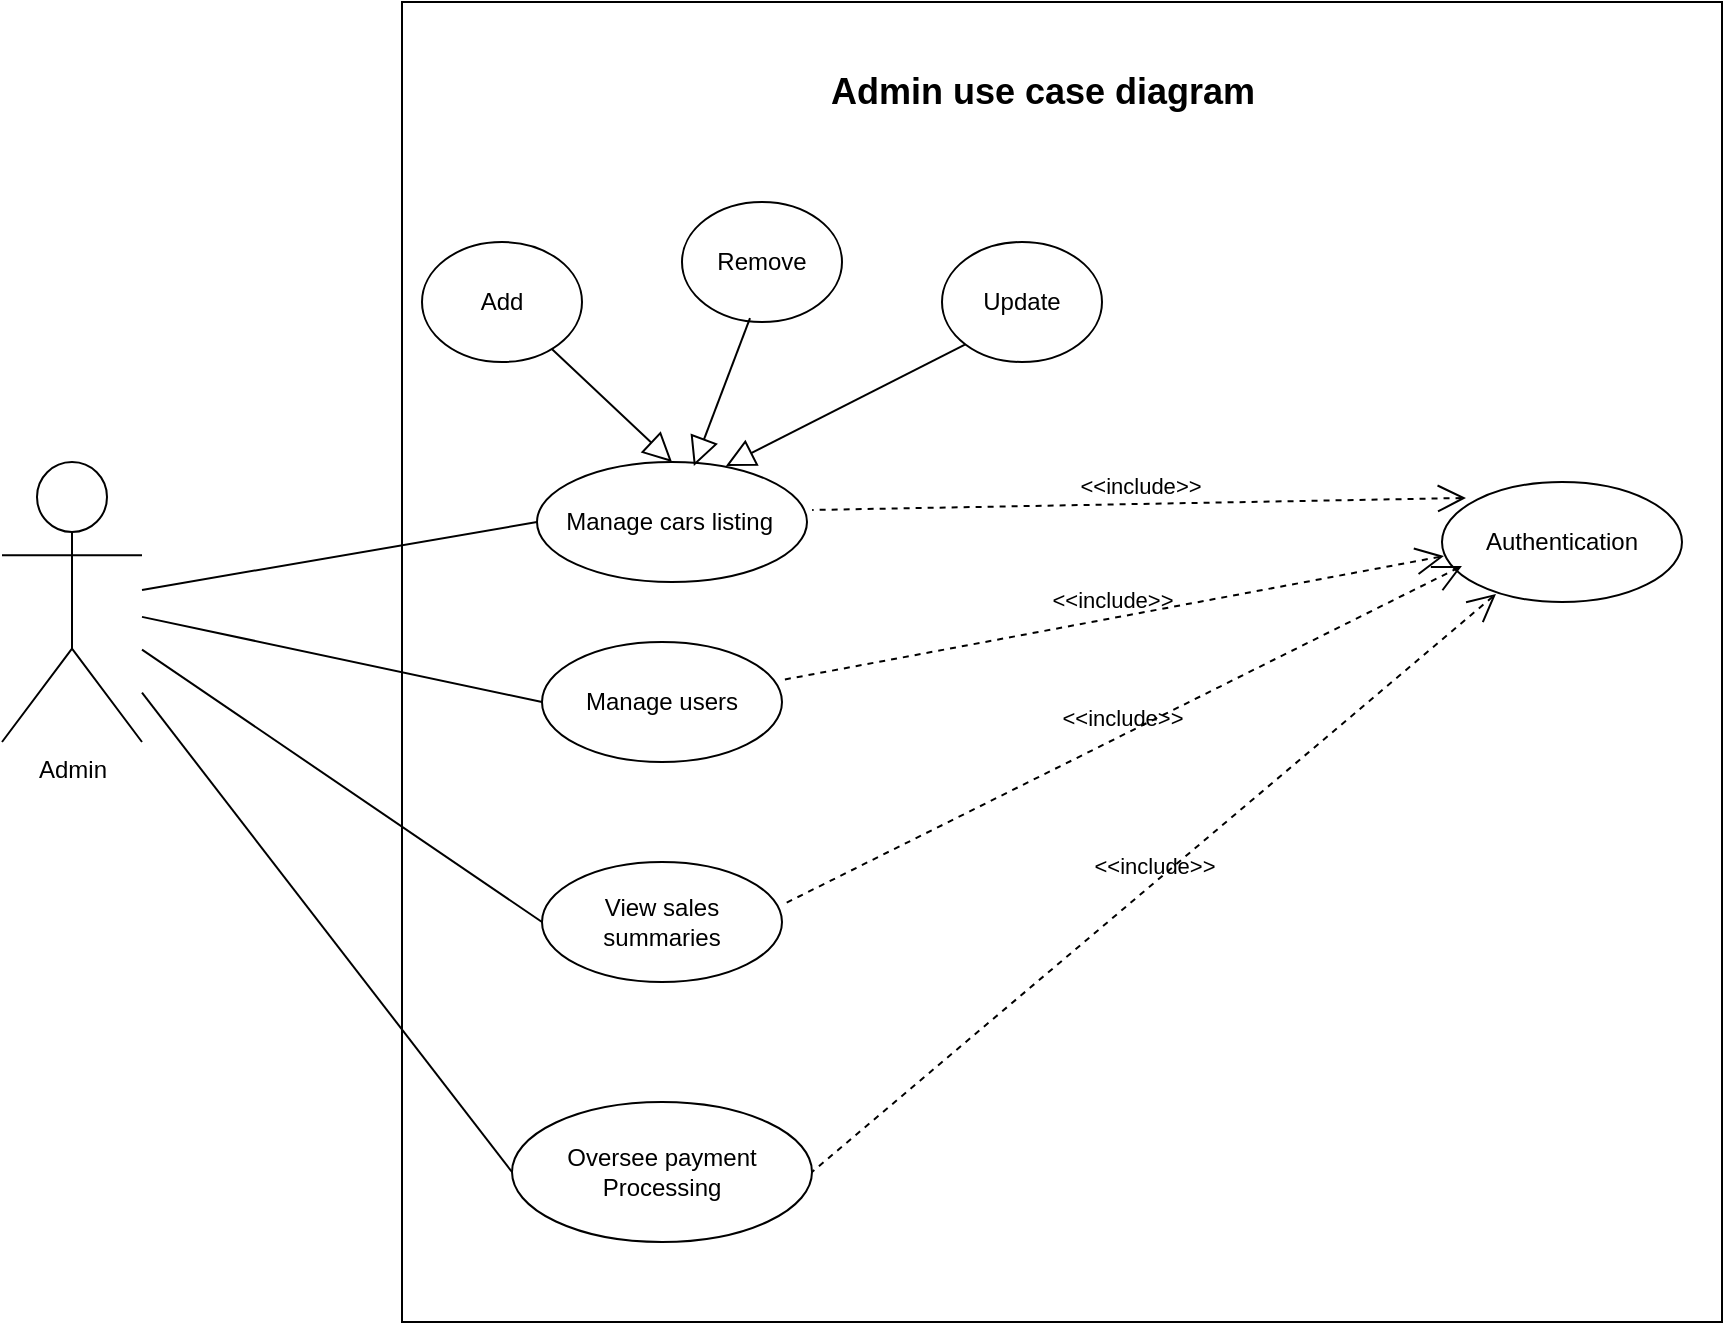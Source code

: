 <mxfile>
    <diagram name="Page-1" id="Hl0nem4dIOny1nYZZMhr">
        <mxGraphModel dx="1768" dy="564" grid="1" gridSize="10" guides="1" tooltips="1" connect="1" arrows="1" fold="1" page="1" pageScale="1" pageWidth="850" pageHeight="1100" math="0" shadow="0">
            <root>
                <mxCell id="0"/>
                <mxCell id="1" parent="0"/>
                <mxCell id="R1y9XJ3Q8lprdGOqnd8L-1" value="" style="whiteSpace=wrap;html=1;aspect=fixed;" parent="1" vertex="1">
                    <mxGeometry x="90" y="150" width="660" height="660" as="geometry"/>
                </mxCell>
                <mxCell id="R1y9XJ3Q8lprdGOqnd8L-10" value="Admin" style="shape=umlActor;html=1;verticalLabelPosition=bottom;verticalAlign=top;align=center;" parent="1" vertex="1">
                    <mxGeometry x="-110" y="380" width="70" height="140" as="geometry"/>
                </mxCell>
                <mxCell id="R1y9XJ3Q8lprdGOqnd8L-11" value="&lt;span style=&quot;font-weight: normal;&quot;&gt;Authentication&lt;/span&gt;" style="shape=ellipse;html=1;strokeWidth=1;fontStyle=1;whiteSpace=wrap;align=center;perimeter=ellipsePerimeter;" parent="1" vertex="1">
                    <mxGeometry x="610" y="390" width="120" height="60" as="geometry"/>
                </mxCell>
                <mxCell id="R1y9XJ3Q8lprdGOqnd8L-12" value="&lt;span style=&quot;font-weight: normal;&quot;&gt;Manage users&lt;/span&gt;" style="shape=ellipse;html=1;strokeWidth=1;fontStyle=1;whiteSpace=wrap;align=center;perimeter=ellipsePerimeter;" parent="1" vertex="1">
                    <mxGeometry x="160" y="470" width="120" height="60" as="geometry"/>
                </mxCell>
                <mxCell id="R1y9XJ3Q8lprdGOqnd8L-13" value="&lt;span style=&quot;font-weight: normal;&quot;&gt;View sales summaries&lt;/span&gt;" style="shape=ellipse;html=1;strokeWidth=1;fontStyle=1;whiteSpace=wrap;align=center;perimeter=ellipsePerimeter;" parent="1" vertex="1">
                    <mxGeometry x="160" y="580" width="120" height="60" as="geometry"/>
                </mxCell>
                <mxCell id="R1y9XJ3Q8lprdGOqnd8L-14" value="&lt;span style=&quot;font-weight: normal;&quot;&gt;Oversee payment Processing&lt;/span&gt;" style="shape=ellipse;html=1;strokeWidth=1;fontStyle=1;whiteSpace=wrap;align=center;perimeter=ellipsePerimeter;" parent="1" vertex="1">
                    <mxGeometry x="145" y="700" width="150" height="70" as="geometry"/>
                </mxCell>
                <mxCell id="R1y9XJ3Q8lprdGOqnd8L-22" value="&amp;lt;&amp;lt;include&amp;gt;&amp;gt;" style="edgeStyle=none;html=1;startArrow=open;endArrow=none;startSize=12;verticalAlign=bottom;dashed=1;labelBackgroundColor=none;rounded=0;exitX=0.008;exitY=0.617;exitDx=0;exitDy=0;exitPerimeter=0;" parent="1" source="R1y9XJ3Q8lprdGOqnd8L-11" edge="1">
                    <mxGeometry width="160" relative="1" as="geometry">
                        <mxPoint x="410" y="480" as="sourcePoint"/>
                        <mxPoint x="280" y="489" as="targetPoint"/>
                    </mxGeometry>
                </mxCell>
                <mxCell id="R1y9XJ3Q8lprdGOqnd8L-23" value="&amp;lt;&amp;lt;include&amp;gt;&amp;gt;" style="edgeStyle=none;html=1;startArrow=open;endArrow=none;startSize=12;verticalAlign=bottom;dashed=1;labelBackgroundColor=none;rounded=0;entryX=1;entryY=0.5;entryDx=0;entryDy=0;exitX=0.225;exitY=0.933;exitDx=0;exitDy=0;exitPerimeter=0;" parent="1" source="R1y9XJ3Q8lprdGOqnd8L-11" target="R1y9XJ3Q8lprdGOqnd8L-14" edge="1">
                    <mxGeometry x="0.001" width="160" relative="1" as="geometry">
                        <mxPoint x="390" y="650" as="sourcePoint"/>
                        <mxPoint x="540" y="480" as="targetPoint"/>
                        <mxPoint as="offset"/>
                    </mxGeometry>
                </mxCell>
                <mxCell id="R1y9XJ3Q8lprdGOqnd8L-24" value="&amp;lt;&amp;lt;include&amp;gt;&amp;gt;" style="edgeStyle=none;html=1;startArrow=open;endArrow=none;startSize=12;verticalAlign=bottom;dashed=1;labelBackgroundColor=none;rounded=0;entryX=1.008;entryY=0.35;entryDx=0;entryDy=0;exitX=0.083;exitY=0.7;exitDx=0;exitDy=0;exitPerimeter=0;entryPerimeter=0;" parent="1" source="R1y9XJ3Q8lprdGOqnd8L-11" target="R1y9XJ3Q8lprdGOqnd8L-13" edge="1">
                    <mxGeometry width="160" relative="1" as="geometry">
                        <mxPoint x="290" y="610" as="sourcePoint"/>
                        <mxPoint x="530" y="480" as="targetPoint"/>
                    </mxGeometry>
                </mxCell>
                <mxCell id="R1y9XJ3Q8lprdGOqnd8L-25" value="" style="edgeStyle=none;html=1;endArrow=none;verticalAlign=bottom;rounded=0;entryX=0;entryY=0.5;entryDx=0;entryDy=0;" parent="1" source="R1y9XJ3Q8lprdGOqnd8L-10" target="R1y9XJ3Q8lprdGOqnd8L-12" edge="1">
                    <mxGeometry width="160" relative="1" as="geometry">
                        <mxPoint x="45" y="400.005" as="sourcePoint"/>
                        <mxPoint x="165" y="407.428" as="targetPoint"/>
                    </mxGeometry>
                </mxCell>
                <mxCell id="R1y9XJ3Q8lprdGOqnd8L-26" value="" style="edgeStyle=none;html=1;endArrow=none;verticalAlign=bottom;rounded=0;entryX=0;entryY=0.5;entryDx=0;entryDy=0;" parent="1" source="R1y9XJ3Q8lprdGOqnd8L-10" target="R1y9XJ3Q8lprdGOqnd8L-13" edge="1">
                    <mxGeometry width="160" relative="1" as="geometry">
                        <mxPoint x="-40" y="450" as="sourcePoint"/>
                        <mxPoint x="120" y="450" as="targetPoint"/>
                    </mxGeometry>
                </mxCell>
                <mxCell id="R1y9XJ3Q8lprdGOqnd8L-27" value="" style="edgeStyle=none;html=1;endArrow=none;verticalAlign=bottom;rounded=0;entryX=0;entryY=0.5;entryDx=0;entryDy=0;" parent="1" source="R1y9XJ3Q8lprdGOqnd8L-10" target="R1y9XJ3Q8lprdGOqnd8L-14" edge="1">
                    <mxGeometry width="160" relative="1" as="geometry">
                        <mxPoint x="-40" y="470" as="sourcePoint"/>
                        <mxPoint x="120" y="470" as="targetPoint"/>
                    </mxGeometry>
                </mxCell>
                <mxCell id="R1y9XJ3Q8lprdGOqnd8L-28" value="&lt;font style=&quot;font-size: 18px;&quot;&gt;&lt;b&gt;Admin use case diagram&lt;/b&gt;&lt;/font&gt;" style="text;html=1;align=center;verticalAlign=middle;whiteSpace=wrap;rounded=0;" parent="1" vertex="1">
                    <mxGeometry x="292.5" y="170" width="235" height="50" as="geometry"/>
                </mxCell>
                <mxCell id="R1y9XJ3Q8lprdGOqnd8L-29" value="&lt;span style=&quot;font-weight: normal;&quot;&gt;Manage cars listing&amp;nbsp;&lt;/span&gt;" style="shape=ellipse;html=1;strokeWidth=1;fontStyle=1;whiteSpace=wrap;align=center;perimeter=ellipsePerimeter;" parent="1" vertex="1">
                    <mxGeometry x="157.5" y="380" width="135" height="60" as="geometry"/>
                </mxCell>
                <mxCell id="R1y9XJ3Q8lprdGOqnd8L-30" value="&amp;lt;&amp;lt;include&lt;span style=&quot;background-color: transparent;&quot;&gt;&amp;gt;&amp;gt;&lt;/span&gt;" style="edgeStyle=none;html=1;startArrow=open;endArrow=none;startSize=12;verticalAlign=bottom;dashed=1;labelBackgroundColor=none;rounded=0;entryX=1.019;entryY=0.4;entryDx=0;entryDy=0;entryPerimeter=0;exitX=0.1;exitY=0.133;exitDx=0;exitDy=0;exitPerimeter=0;" parent="1" source="R1y9XJ3Q8lprdGOqnd8L-11" target="R1y9XJ3Q8lprdGOqnd8L-29" edge="1">
                    <mxGeometry x="-0.003" width="160" relative="1" as="geometry">
                        <mxPoint x="450" y="340" as="sourcePoint"/>
                        <mxPoint x="610" y="340" as="targetPoint"/>
                        <mxPoint as="offset"/>
                    </mxGeometry>
                </mxCell>
                <mxCell id="R1y9XJ3Q8lprdGOqnd8L-31" value="" style="edgeStyle=none;html=1;endArrow=none;verticalAlign=bottom;rounded=0;entryX=0;entryY=0.5;entryDx=0;entryDy=0;" parent="1" source="R1y9XJ3Q8lprdGOqnd8L-10" target="R1y9XJ3Q8lprdGOqnd8L-29" edge="1">
                    <mxGeometry width="160" relative="1" as="geometry">
                        <mxPoint x="-40" y="450" as="sourcePoint"/>
                        <mxPoint x="120" y="450" as="targetPoint"/>
                    </mxGeometry>
                </mxCell>
                <mxCell id="R1y9XJ3Q8lprdGOqnd8L-32" value="&lt;span style=&quot;font-weight: normal;&quot;&gt;Add&lt;/span&gt;" style="shape=ellipse;html=1;strokeWidth=1;fontStyle=1;whiteSpace=wrap;align=center;perimeter=ellipsePerimeter;" parent="1" vertex="1">
                    <mxGeometry x="100" y="270" width="80" height="60" as="geometry"/>
                </mxCell>
                <mxCell id="R1y9XJ3Q8lprdGOqnd8L-33" value="&lt;div&gt;&lt;span style=&quot;font-weight: normal;&quot;&gt;Remove&lt;/span&gt;&lt;/div&gt;" style="shape=ellipse;html=1;strokeWidth=1;fontStyle=1;whiteSpace=wrap;align=center;perimeter=ellipsePerimeter;" parent="1" vertex="1">
                    <mxGeometry x="230" y="250" width="80" height="60" as="geometry"/>
                </mxCell>
                <mxCell id="R1y9XJ3Q8lprdGOqnd8L-34" value="&lt;span style=&quot;font-weight: normal;&quot;&gt;Update&lt;/span&gt;" style="shape=ellipse;html=1;strokeWidth=1;fontStyle=1;whiteSpace=wrap;align=center;perimeter=ellipsePerimeter;" parent="1" vertex="1">
                    <mxGeometry x="360" y="270" width="80" height="60" as="geometry"/>
                </mxCell>
                <mxCell id="R1y9XJ3Q8lprdGOqnd8L-35" value="" style="edgeStyle=none;html=1;endArrow=block;endFill=0;endSize=12;verticalAlign=bottom;rounded=0;entryX=0.7;entryY=0.033;entryDx=0;entryDy=0;entryPerimeter=0;exitX=0;exitY=1;exitDx=0;exitDy=0;" parent="1" source="R1y9XJ3Q8lprdGOqnd8L-34" target="R1y9XJ3Q8lprdGOqnd8L-29" edge="1">
                    <mxGeometry width="160" relative="1" as="geometry">
                        <mxPoint x="240" y="380" as="sourcePoint"/>
                        <mxPoint x="380" y="326" as="targetPoint"/>
                    </mxGeometry>
                </mxCell>
                <mxCell id="R1y9XJ3Q8lprdGOqnd8L-36" value="" style="edgeStyle=none;html=1;endArrow=block;endFill=0;endSize=12;verticalAlign=bottom;rounded=0;exitX=0.425;exitY=0.967;exitDx=0;exitDy=0;exitPerimeter=0;entryX=0.581;entryY=0.033;entryDx=0;entryDy=0;entryPerimeter=0;" parent="1" source="R1y9XJ3Q8lprdGOqnd8L-33" target="R1y9XJ3Q8lprdGOqnd8L-29" edge="1">
                    <mxGeometry width="160" relative="1" as="geometry">
                        <mxPoint x="210" y="380" as="sourcePoint"/>
                        <mxPoint x="232" y="383" as="targetPoint"/>
                    </mxGeometry>
                </mxCell>
                <mxCell id="R1y9XJ3Q8lprdGOqnd8L-37" value="" style="edgeStyle=none;html=1;endArrow=block;endFill=0;endSize=12;verticalAlign=bottom;rounded=0;entryX=0.5;entryY=0;entryDx=0;entryDy=0;" parent="1" source="R1y9XJ3Q8lprdGOqnd8L-32" target="R1y9XJ3Q8lprdGOqnd8L-29" edge="1">
                    <mxGeometry width="160" relative="1" as="geometry">
                        <mxPoint x="200" y="370" as="sourcePoint"/>
                        <mxPoint x="205" y="380" as="targetPoint"/>
                    </mxGeometry>
                </mxCell>
            </root>
        </mxGraphModel>
    </diagram>
</mxfile>